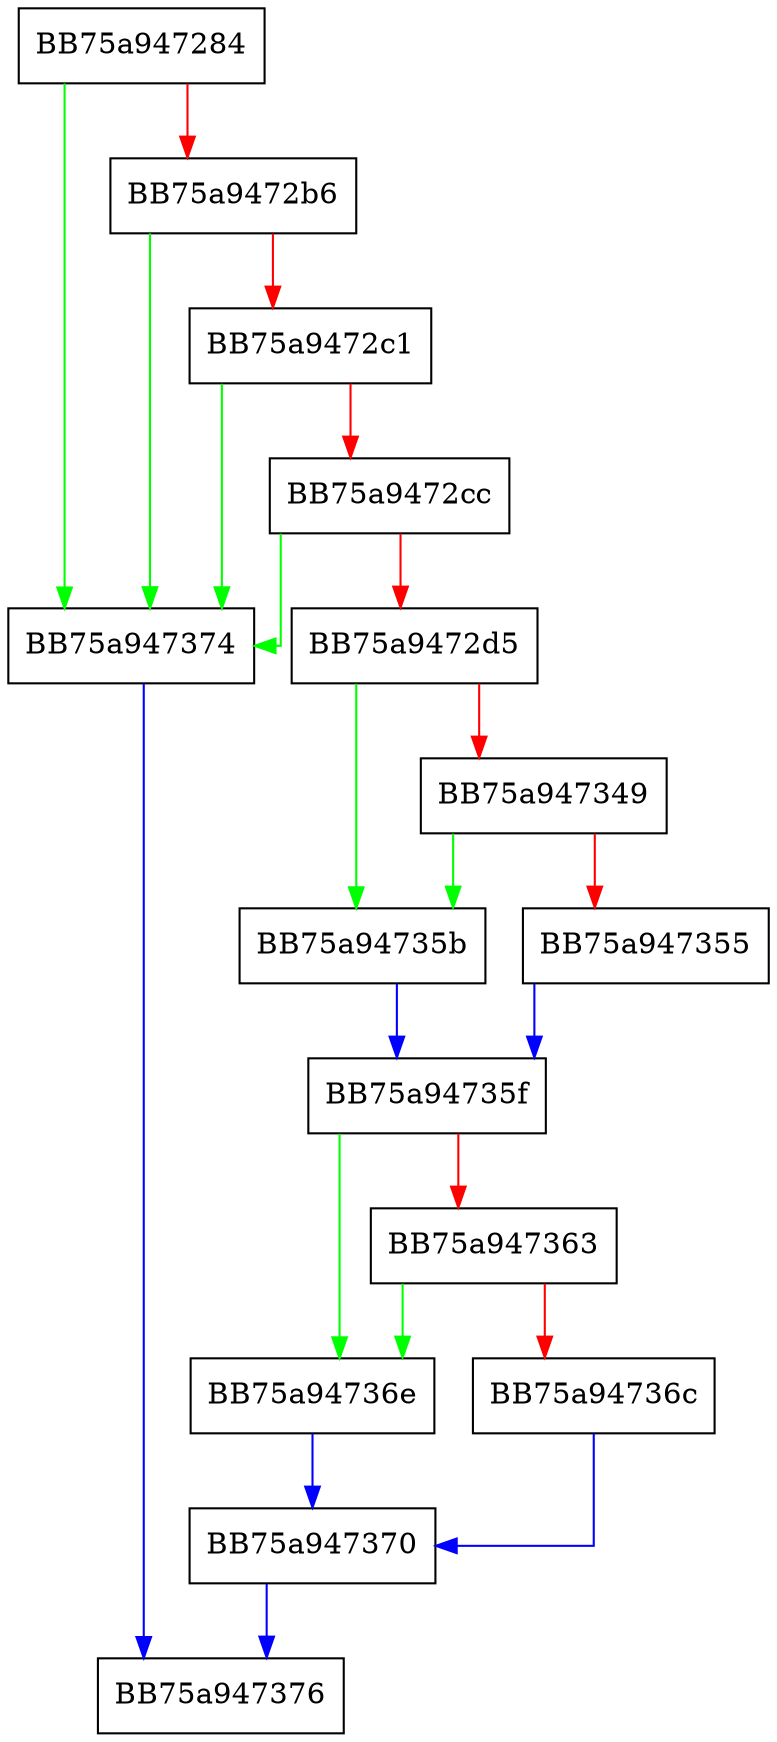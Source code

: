 digraph get_old_cfi_models_ids {
  node [shape="box"];
  graph [splines=ortho];
  BB75a947284 -> BB75a947374 [color="green"];
  BB75a947284 -> BB75a9472b6 [color="red"];
  BB75a9472b6 -> BB75a947374 [color="green"];
  BB75a9472b6 -> BB75a9472c1 [color="red"];
  BB75a9472c1 -> BB75a947374 [color="green"];
  BB75a9472c1 -> BB75a9472cc [color="red"];
  BB75a9472cc -> BB75a947374 [color="green"];
  BB75a9472cc -> BB75a9472d5 [color="red"];
  BB75a9472d5 -> BB75a94735b [color="green"];
  BB75a9472d5 -> BB75a947349 [color="red"];
  BB75a947349 -> BB75a94735b [color="green"];
  BB75a947349 -> BB75a947355 [color="red"];
  BB75a947355 -> BB75a94735f [color="blue"];
  BB75a94735b -> BB75a94735f [color="blue"];
  BB75a94735f -> BB75a94736e [color="green"];
  BB75a94735f -> BB75a947363 [color="red"];
  BB75a947363 -> BB75a94736e [color="green"];
  BB75a947363 -> BB75a94736c [color="red"];
  BB75a94736c -> BB75a947370 [color="blue"];
  BB75a94736e -> BB75a947370 [color="blue"];
  BB75a947370 -> BB75a947376 [color="blue"];
  BB75a947374 -> BB75a947376 [color="blue"];
}